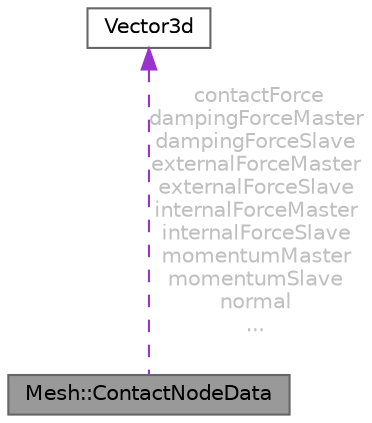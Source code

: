 digraph "Mesh::ContactNodeData"
{
 // LATEX_PDF_SIZE
  bgcolor="transparent";
  edge [fontname=Helvetica,fontsize=10,labelfontname=Helvetica,labelfontsize=10];
  node [fontname=Helvetica,fontsize=10,shape=box,height=0.2,width=0.4];
  Node1 [id="Node000001",label="Mesh::ContactNodeData",height=0.2,width=0.4,color="gray40", fillcolor="grey60", style="filled", fontcolor="black",tooltip="Create a data structure for contact nodes."];
  Node2 -> Node1 [id="edge1_Node000001_Node000002",dir="back",color="darkorchid3",style="dashed",tooltip=" ",label=" contactForce\ndampingForceMaster\ndampingForceSlave\nexternalForceMaster\nexternalForceSlave\ninternalForceMaster\ninternalForceSlave\nmomentumMaster\nmomentumSlave\nnormal\n...",fontcolor="grey" ];
  Node2 [id="Node000002",label="Vector3d",height=0.2,width=0.4,color="gray40", fillcolor="white", style="filled",tooltip=" "];
}
